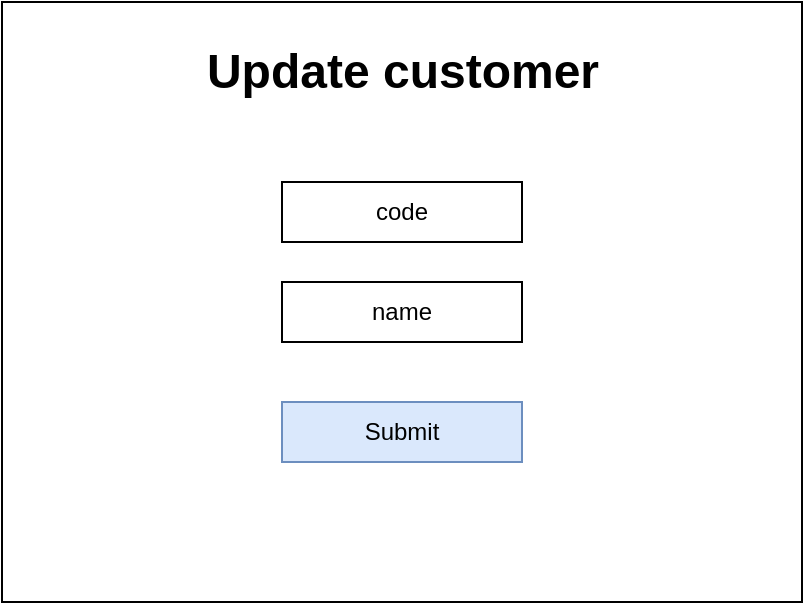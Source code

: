 <mxfile>
    <diagram id="kc85KIfVrFXvi8ETNSCJ" name="Page-1">
        <mxGraphModel dx="197" dy="288" grid="1" gridSize="10" guides="1" tooltips="1" connect="1" arrows="1" fold="1" page="1" pageScale="1" pageWidth="827" pageHeight="1169" math="0" shadow="0">
            <root>
                <mxCell id="0"/>
                <mxCell id="1" parent="0"/>
                <mxCell id="2" value="" style="rounded=0;whiteSpace=wrap;html=1;" parent="1" vertex="1">
                    <mxGeometry x="30" y="50" width="400" height="300" as="geometry"/>
                </mxCell>
                <mxCell id="3" value="code" style="rounded=0;whiteSpace=wrap;html=1;" parent="1" vertex="1">
                    <mxGeometry x="170" y="140" width="120" height="30" as="geometry"/>
                </mxCell>
                <mxCell id="4" value="name" style="rounded=0;whiteSpace=wrap;html=1;" parent="1" vertex="1">
                    <mxGeometry x="170" y="190" width="120" height="30" as="geometry"/>
                </mxCell>
                <mxCell id="6" value="Submit" style="rounded=0;whiteSpace=wrap;html=1;fillColor=#dae8fc;strokeColor=#6c8ebf;" parent="1" vertex="1">
                    <mxGeometry x="170" y="250" width="120" height="30" as="geometry"/>
                </mxCell>
                <mxCell id="L5lTysUfUO5zeyv_Ckmo-6" value="&lt;h1&gt;Update customer&lt;/h1&gt;" style="text;html=1;strokeColor=none;fillColor=none;align=center;verticalAlign=middle;whiteSpace=wrap;rounded=0;" parent="1" vertex="1">
                    <mxGeometry x="117.5" y="70" width="225" height="30" as="geometry"/>
                </mxCell>
            </root>
        </mxGraphModel>
    </diagram>
</mxfile>